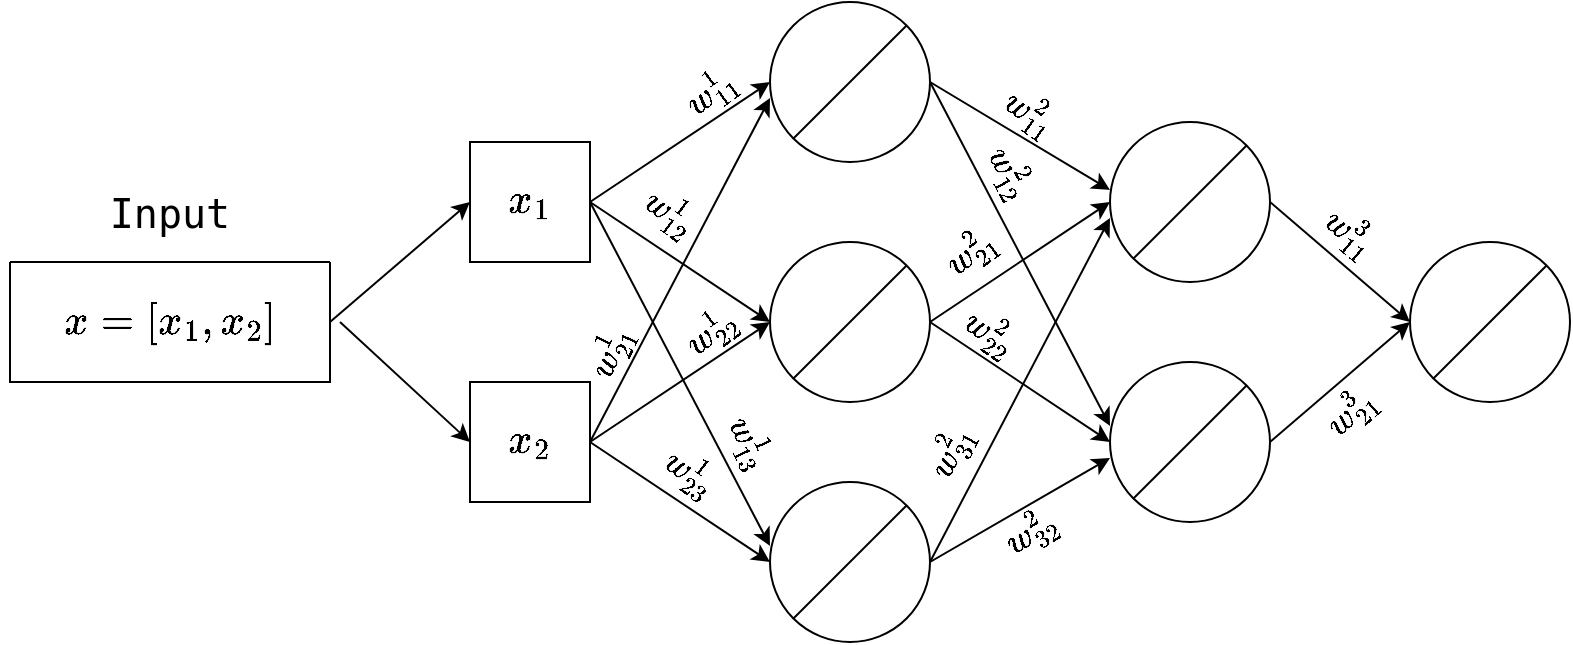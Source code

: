 <mxfile version="20.8.1" type="github"><diagram id="L71-HYiMx5dE4_1I3F0T" name="Sivu-1"><mxGraphModel dx="3474" dy="1407" grid="1" gridSize="10" guides="1" tooltips="1" connect="1" arrows="1" fold="1" page="1" pageScale="1" pageWidth="827" pageHeight="1169" math="1" shadow="0"><root><mxCell id="0"/><mxCell id="1" parent="0"/><mxCell id="unRAUoUYdDuh-6SN-mz_-5" value="" style="ellipse;whiteSpace=wrap;html=1;aspect=fixed;" vertex="1" parent="1"><mxGeometry x="360" y="180" width="80" height="80" as="geometry"/></mxCell><mxCell id="unRAUoUYdDuh-6SN-mz_-6" value="" style="ellipse;whiteSpace=wrap;html=1;aspect=fixed;" vertex="1" parent="1"><mxGeometry x="360" y="420" width="80" height="80" as="geometry"/></mxCell><mxCell id="unRAUoUYdDuh-6SN-mz_-7" value="" style="ellipse;whiteSpace=wrap;html=1;aspect=fixed;" vertex="1" parent="1"><mxGeometry x="360" y="300" width="80" height="80" as="geometry"/></mxCell><mxCell id="unRAUoUYdDuh-6SN-mz_-10" value="" style="endArrow=classic;html=1;rounded=0;exitX=1;exitY=0.5;exitDx=0;exitDy=0;entryX=0;entryY=0.5;entryDx=0;entryDy=0;fontSize=15;" edge="1" parent="1" source="unRAUoUYdDuh-6SN-mz_-35" target="unRAUoUYdDuh-6SN-mz_-7"><mxGeometry width="50" height="50" relative="1" as="geometry"><mxPoint x="280" y="280" as="sourcePoint"/><mxPoint x="360" y="340" as="targetPoint"/></mxGeometry></mxCell><mxCell id="unRAUoUYdDuh-6SN-mz_-11" value="" style="endArrow=classic;html=1;rounded=0;exitX=1;exitY=0.5;exitDx=0;exitDy=0;entryX=0;entryY=0.5;entryDx=0;entryDy=0;fontSize=15;" edge="1" parent="1" source="unRAUoUYdDuh-6SN-mz_-36" target="unRAUoUYdDuh-6SN-mz_-6"><mxGeometry width="50" height="50" relative="1" as="geometry"><mxPoint x="280" y="400" as="sourcePoint"/><mxPoint x="360" y="460" as="targetPoint"/></mxGeometry></mxCell><mxCell id="unRAUoUYdDuh-6SN-mz_-13" value="" style="endArrow=classic;html=1;rounded=0;exitX=1;exitY=0.5;exitDx=0;exitDy=0;entryX=0;entryY=0.4;entryDx=0;entryDy=0;entryPerimeter=0;fontSize=15;" edge="1" parent="1" source="unRAUoUYdDuh-6SN-mz_-35" target="unRAUoUYdDuh-6SN-mz_-6"><mxGeometry width="50" height="50" relative="1" as="geometry"><mxPoint x="280" y="280" as="sourcePoint"/><mxPoint x="360" y="460" as="targetPoint"/></mxGeometry></mxCell><mxCell id="unRAUoUYdDuh-6SN-mz_-18" value="" style="endArrow=classic;html=1;rounded=0;entryX=0;entryY=0.5;entryDx=0;entryDy=0;fontSize=15;exitX=1;exitY=0.5;exitDx=0;exitDy=0;" edge="1" parent="1" source="unRAUoUYdDuh-6SN-mz_-35" target="unRAUoUYdDuh-6SN-mz_-5"><mxGeometry width="50" height="50" relative="1" as="geometry"><mxPoint x="280" y="280" as="sourcePoint"/><mxPoint x="360" y="220" as="targetPoint"/></mxGeometry></mxCell><mxCell id="unRAUoUYdDuh-6SN-mz_-19" value="" style="endArrow=classic;html=1;rounded=0;exitX=1;exitY=0.5;exitDx=0;exitDy=0;entryX=0;entryY=0.6;entryDx=0;entryDy=0;entryPerimeter=0;fontSize=15;" edge="1" parent="1" source="unRAUoUYdDuh-6SN-mz_-36" target="unRAUoUYdDuh-6SN-mz_-5"><mxGeometry width="50" height="50" relative="1" as="geometry"><mxPoint x="280" y="400" as="sourcePoint"/><mxPoint x="350" y="240" as="targetPoint"/></mxGeometry></mxCell><mxCell id="unRAUoUYdDuh-6SN-mz_-20" value="" style="endArrow=classic;html=1;rounded=0;entryX=0;entryY=0.5;entryDx=0;entryDy=0;fontSize=15;exitX=1;exitY=0.5;exitDx=0;exitDy=0;" edge="1" parent="1" source="unRAUoUYdDuh-6SN-mz_-36" target="unRAUoUYdDuh-6SN-mz_-7"><mxGeometry width="50" height="50" relative="1" as="geometry"><mxPoint x="280" y="400" as="sourcePoint"/><mxPoint x="370" y="340" as="targetPoint"/></mxGeometry></mxCell><mxCell id="unRAUoUYdDuh-6SN-mz_-21" value="" style="endArrow=classic;html=1;rounded=0;entryX=0;entryY=0.5;entryDx=0;entryDy=0;exitX=1;exitY=0.5;exitDx=0;exitDy=0;" edge="1" parent="1" source="unRAUoUYdDuh-6SN-mz_-7" target="unRAUoUYdDuh-6SN-mz_-57"><mxGeometry width="50" height="50" relative="1" as="geometry"><mxPoint x="380" y="390" as="sourcePoint"/><mxPoint x="520" y="280" as="targetPoint"/></mxGeometry></mxCell><mxCell id="unRAUoUYdDuh-6SN-mz_-22" value="" style="endArrow=classic;html=1;rounded=0;exitX=1;exitY=0.5;exitDx=0;exitDy=0;entryX=0;entryY=0.425;entryDx=0;entryDy=0;entryPerimeter=0;" edge="1" parent="1" source="unRAUoUYdDuh-6SN-mz_-5" target="unRAUoUYdDuh-6SN-mz_-57"><mxGeometry width="50" height="50" relative="1" as="geometry"><mxPoint x="440" y="220" as="sourcePoint"/><mxPoint x="520" y="271.04" as="targetPoint"/></mxGeometry></mxCell><mxCell id="unRAUoUYdDuh-6SN-mz_-23" value="" style="endArrow=classic;html=1;rounded=0;exitX=1;exitY=0.5;exitDx=0;exitDy=0;entryX=0;entryY=0.6;entryDx=0;entryDy=0;entryPerimeter=0;" edge="1" parent="1" source="unRAUoUYdDuh-6SN-mz_-6" target="unRAUoUYdDuh-6SN-mz_-57"><mxGeometry width="50" height="50" relative="1" as="geometry"><mxPoint x="440" y="460" as="sourcePoint"/><mxPoint x="521.04" y="288" as="targetPoint"/></mxGeometry></mxCell><mxCell id="unRAUoUYdDuh-6SN-mz_-24" value="" style="endArrow=classic;html=1;rounded=0;exitX=1;exitY=0.5;exitDx=0;exitDy=0;entryX=0;entryY=0.4;entryDx=0;entryDy=0;entryPerimeter=0;" edge="1" parent="1" source="unRAUoUYdDuh-6SN-mz_-5" target="unRAUoUYdDuh-6SN-mz_-59"><mxGeometry width="50" height="50" relative="1" as="geometry"><mxPoint x="450" y="180" as="sourcePoint"/><mxPoint x="530" y="180" as="targetPoint"/></mxGeometry></mxCell><mxCell id="unRAUoUYdDuh-6SN-mz_-25" value="" style="swimlane;startSize=0;" vertex="1" parent="1"><mxGeometry x="-20" y="310" width="160" height="60" as="geometry"/></mxCell><mxCell id="unRAUoUYdDuh-6SN-mz_-27" value="$$ x = [ x_1, x_2 ] $$" style="text;html=1;strokeColor=none;fillColor=none;align=center;verticalAlign=middle;whiteSpace=wrap;rounded=0;fontSize=18;" vertex="1" parent="unRAUoUYdDuh-6SN-mz_-25"><mxGeometry x="-5" y="15" width="170" height="30" as="geometry"/></mxCell><mxCell id="unRAUoUYdDuh-6SN-mz_-28" value="" style="endArrow=classic;html=1;rounded=0;fontSize=20;entryX=0;entryY=0.5;entryDx=0;entryDy=0;exitX=1;exitY=0.5;exitDx=0;exitDy=0;" edge="1" parent="1" source="unRAUoUYdDuh-6SN-mz_-25" target="unRAUoUYdDuh-6SN-mz_-31"><mxGeometry width="50" height="50" relative="1" as="geometry"><mxPoint x="130" y="340" as="sourcePoint"/><mxPoint x="200" y="280" as="targetPoint"/></mxGeometry></mxCell><mxCell id="unRAUoUYdDuh-6SN-mz_-29" value="" style="endArrow=classic;html=1;rounded=0;fontSize=20;entryX=0;entryY=0.5;entryDx=0;entryDy=0;exitX=1;exitY=0.5;exitDx=0;exitDy=0;" edge="1" parent="1" source="unRAUoUYdDuh-6SN-mz_-27" target="unRAUoUYdDuh-6SN-mz_-36"><mxGeometry width="50" height="50" relative="1" as="geometry"><mxPoint x="130" y="340" as="sourcePoint"/><mxPoint x="200" y="400" as="targetPoint"/></mxGeometry></mxCell><mxCell id="unRAUoUYdDuh-6SN-mz_-30" value="&lt;pre&gt;Input&lt;/pre&gt;" style="text;html=1;strokeColor=none;fillColor=none;align=center;verticalAlign=middle;whiteSpace=wrap;rounded=0;fontSize=20;" vertex="1" parent="1"><mxGeometry x="30" y="270" width="60" height="30" as="geometry"/></mxCell><mxCell id="unRAUoUYdDuh-6SN-mz_-31" value="" style="whiteSpace=wrap;html=1;aspect=fixed;fontSize=18;" vertex="1" parent="1"><mxGeometry x="210" y="250" width="60" height="60" as="geometry"/></mxCell><mxCell id="unRAUoUYdDuh-6SN-mz_-32" value="" style="whiteSpace=wrap;html=1;aspect=fixed;fontSize=18;" vertex="1" parent="1"><mxGeometry x="210" y="370" width="60" height="60" as="geometry"/></mxCell><mxCell id="unRAUoUYdDuh-6SN-mz_-35" value="&lt;div&gt;$$x_1$$&lt;/div&gt;" style="text;html=1;strokeColor=none;fillColor=none;align=center;verticalAlign=middle;whiteSpace=wrap;rounded=0;fontSize=18;" vertex="1" parent="1"><mxGeometry x="210" y="265" width="60" height="30" as="geometry"/></mxCell><mxCell id="unRAUoUYdDuh-6SN-mz_-36" value="&lt;div&gt;$$x_2$$&lt;/div&gt;" style="text;html=1;strokeColor=none;fillColor=none;align=center;verticalAlign=middle;whiteSpace=wrap;rounded=0;fontSize=18;" vertex="1" parent="1"><mxGeometry x="210" y="385" width="60" height="30" as="geometry"/></mxCell><mxCell id="unRAUoUYdDuh-6SN-mz_-37" value="&lt;div style=&quot;font-size: 15px;&quot;&gt;&lt;sub style=&quot;font-size: 15px;&quot;&gt;$$w^1_{11}$$&lt;/sub&gt;&lt;/div&gt;" style="text;html=1;strokeColor=none;fillColor=none;align=center;verticalAlign=middle;whiteSpace=wrap;rounded=0;fontSize=15;rotation=-36;" vertex="1" parent="1"><mxGeometry x="300" y="210" width="60" height="30" as="geometry"/></mxCell><mxCell id="unRAUoUYdDuh-6SN-mz_-38" value="&lt;div style=&quot;font-size: 15px;&quot;&gt;&lt;div style=&quot;font-size: 15px;&quot;&gt;&lt;sub style=&quot;font-size: 15px;&quot;&gt;$$w^1_{21}$$&lt;/sub&gt;&lt;/div&gt;&lt;/div&gt;" style="text;html=1;strokeColor=none;fillColor=none;align=center;verticalAlign=middle;whiteSpace=wrap;rounded=0;fontSize=15;rotation=-64;" vertex="1" parent="1"><mxGeometry x="250" y="340" width="60" height="30" as="geometry"/></mxCell><mxCell id="unRAUoUYdDuh-6SN-mz_-40" value="&lt;div style=&quot;font-size: 15px;&quot;&gt;&lt;sub style=&quot;font-size: 15px;&quot;&gt;$$w^1_{12}$$&lt;/sub&gt;&lt;/div&gt;" style="text;html=1;strokeColor=none;fillColor=none;align=center;verticalAlign=middle;whiteSpace=wrap;rounded=0;fontSize=15;rotation=37;" vertex="1" parent="1"><mxGeometry x="280" y="270" width="60" height="30" as="geometry"/></mxCell><mxCell id="unRAUoUYdDuh-6SN-mz_-41" value="&lt;div style=&quot;font-size: 15px;&quot;&gt;&lt;sub style=&quot;font-size: 15px;&quot;&gt;$$w^1_{13}$$&lt;/sub&gt;&lt;/div&gt;" style="text;html=1;strokeColor=none;fillColor=none;align=center;verticalAlign=middle;whiteSpace=wrap;rounded=0;fontSize=15;rotation=65;" vertex="1" parent="1"><mxGeometry x="320" y="385" width="60" height="30" as="geometry"/></mxCell><mxCell id="unRAUoUYdDuh-6SN-mz_-42" value="&lt;div style=&quot;font-size: 15px;&quot;&gt;&lt;sub style=&quot;font-size: 15px;&quot;&gt;$$w^1_{23}$$&lt;/sub&gt;&lt;/div&gt;" style="text;html=1;strokeColor=none;fillColor=none;align=center;verticalAlign=middle;whiteSpace=wrap;rounded=0;fontSize=15;rotation=37;" vertex="1" parent="1"><mxGeometry x="290" y="400" width="60" height="30" as="geometry"/></mxCell><mxCell id="unRAUoUYdDuh-6SN-mz_-43" value="&lt;div style=&quot;font-size: 15px;&quot;&gt;&lt;sub style=&quot;font-size: 15px;&quot;&gt;$$w^1_{22}$$&lt;/sub&gt;&lt;/div&gt;" style="text;html=1;strokeColor=none;fillColor=none;align=center;verticalAlign=middle;whiteSpace=wrap;rounded=0;fontSize=15;rotation=-36;" vertex="1" parent="1"><mxGeometry x="300" y="330" width="60" height="30" as="geometry"/></mxCell><mxCell id="unRAUoUYdDuh-6SN-mz_-45" value="&lt;div style=&quot;font-size: 15px;&quot;&gt;&lt;sub style=&quot;font-size: 15px;&quot;&gt;$$w^2_{31}$$&lt;/sub&gt;&lt;/div&gt;" style="text;html=1;strokeColor=none;fillColor=none;align=center;verticalAlign=middle;whiteSpace=wrap;rounded=0;fontSize=15;rotation=-62;" vertex="1" parent="1"><mxGeometry x="420" y="390" width="60" height="30" as="geometry"/></mxCell><mxCell id="unRAUoUYdDuh-6SN-mz_-46" value="&lt;div style=&quot;font-size: 15px;&quot;&gt;&lt;sub style=&quot;font-size: 15px;&quot;&gt;$$w^2_{11}$$&lt;/sub&gt;&lt;/div&gt;" style="text;html=1;strokeColor=none;fillColor=none;align=center;verticalAlign=middle;whiteSpace=wrap;rounded=0;fontSize=15;rotation=35;" vertex="1" parent="1"><mxGeometry x="460" y="220" width="60" height="30" as="geometry"/></mxCell><mxCell id="unRAUoUYdDuh-6SN-mz_-47" value="&lt;div style=&quot;font-size: 15px;&quot;&gt;&lt;sub style=&quot;font-size: 15px;&quot;&gt;$$w^2_{21}$$&lt;/sub&gt;&lt;/div&gt;" style="text;html=1;strokeColor=none;fillColor=none;align=center;verticalAlign=middle;whiteSpace=wrap;rounded=0;fontSize=15;rotation=-36;" vertex="1" parent="1"><mxGeometry x="430" y="290" width="60" height="30" as="geometry"/></mxCell><mxCell id="unRAUoUYdDuh-6SN-mz_-48" value="" style="endArrow=none;html=1;rounded=0;fontSize=15;exitX=0;exitY=1;exitDx=0;exitDy=0;entryX=1;entryY=0;entryDx=0;entryDy=0;" edge="1" parent="1" source="unRAUoUYdDuh-6SN-mz_-5" target="unRAUoUYdDuh-6SN-mz_-5"><mxGeometry width="50" height="50" relative="1" as="geometry"><mxPoint x="375" y="270" as="sourcePoint"/><mxPoint x="425" y="180" as="targetPoint"/></mxGeometry></mxCell><mxCell id="unRAUoUYdDuh-6SN-mz_-49" value="" style="endArrow=none;html=1;rounded=0;fontSize=15;exitX=0;exitY=1;exitDx=0;exitDy=0;entryX=1;entryY=0;entryDx=0;entryDy=0;" edge="1" parent="1" source="unRAUoUYdDuh-6SN-mz_-7" target="unRAUoUYdDuh-6SN-mz_-7"><mxGeometry width="50" height="50" relative="1" as="geometry"><mxPoint x="371.716" y="366.564" as="sourcePoint"/><mxPoint x="428.284" y="309.996" as="targetPoint"/></mxGeometry></mxCell><mxCell id="unRAUoUYdDuh-6SN-mz_-50" value="" style="endArrow=none;html=1;rounded=0;fontSize=15;exitX=0;exitY=1;exitDx=0;exitDy=0;entryX=1;entryY=0;entryDx=0;entryDy=0;" edge="1" parent="1" source="unRAUoUYdDuh-6SN-mz_-6" target="unRAUoUYdDuh-6SN-mz_-6"><mxGeometry width="50" height="50" relative="1" as="geometry"><mxPoint x="369.996" y="488.284" as="sourcePoint"/><mxPoint x="426.564" y="431.716" as="targetPoint"/></mxGeometry></mxCell><mxCell id="unRAUoUYdDuh-6SN-mz_-57" value="" style="ellipse;whiteSpace=wrap;html=1;aspect=fixed;" vertex="1" parent="1"><mxGeometry x="530" y="240" width="80" height="80" as="geometry"/></mxCell><mxCell id="unRAUoUYdDuh-6SN-mz_-58" value="" style="endArrow=none;html=1;rounded=0;fontSize=15;exitX=0;exitY=1;exitDx=0;exitDy=0;entryX=1;entryY=0;entryDx=0;entryDy=0;" edge="1" parent="1" source="unRAUoUYdDuh-6SN-mz_-57" target="unRAUoUYdDuh-6SN-mz_-57"><mxGeometry width="50" height="50" relative="1" as="geometry"><mxPoint x="545" y="330" as="sourcePoint"/><mxPoint x="595" y="240" as="targetPoint"/></mxGeometry></mxCell><mxCell id="unRAUoUYdDuh-6SN-mz_-59" value="" style="ellipse;whiteSpace=wrap;html=1;aspect=fixed;" vertex="1" parent="1"><mxGeometry x="530" y="360" width="80" height="80" as="geometry"/></mxCell><mxCell id="unRAUoUYdDuh-6SN-mz_-60" value="" style="endArrow=none;html=1;rounded=0;fontSize=15;exitX=0;exitY=1;exitDx=0;exitDy=0;entryX=1;entryY=0;entryDx=0;entryDy=0;" edge="1" parent="1" source="unRAUoUYdDuh-6SN-mz_-59" target="unRAUoUYdDuh-6SN-mz_-59"><mxGeometry width="50" height="50" relative="1" as="geometry"><mxPoint x="645" y="510" as="sourcePoint"/><mxPoint x="695" y="420" as="targetPoint"/></mxGeometry></mxCell><mxCell id="unRAUoUYdDuh-6SN-mz_-65" value="" style="endArrow=classic;html=1;rounded=0;fontSize=15;entryX=0;entryY=0.5;entryDx=0;entryDy=0;exitX=1;exitY=0.5;exitDx=0;exitDy=0;" edge="1" parent="1" source="unRAUoUYdDuh-6SN-mz_-7" target="unRAUoUYdDuh-6SN-mz_-59"><mxGeometry width="50" height="50" relative="1" as="geometry"><mxPoint x="330" y="370" as="sourcePoint"/><mxPoint x="510" y="420" as="targetPoint"/></mxGeometry></mxCell><mxCell id="unRAUoUYdDuh-6SN-mz_-67" value="" style="endArrow=classic;html=1;rounded=0;fontSize=15;entryX=0;entryY=0.6;entryDx=0;entryDy=0;entryPerimeter=0;exitX=1;exitY=0.5;exitDx=0;exitDy=0;" edge="1" parent="1" source="unRAUoUYdDuh-6SN-mz_-6" target="unRAUoUYdDuh-6SN-mz_-59"><mxGeometry width="50" height="50" relative="1" as="geometry"><mxPoint x="330" y="370" as="sourcePoint"/><mxPoint x="380" y="320" as="targetPoint"/></mxGeometry></mxCell><mxCell id="unRAUoUYdDuh-6SN-mz_-68" value="&lt;div style=&quot;font-size: 15px;&quot;&gt;&lt;sub style=&quot;font-size: 15px;&quot;&gt;$$w^2_{32}$$&lt;/sub&gt;&lt;/div&gt;" style="text;html=1;strokeColor=none;fillColor=none;align=center;verticalAlign=middle;whiteSpace=wrap;rounded=0;fontSize=15;rotation=-30;" vertex="1" parent="1"><mxGeometry x="460" y="430" width="60" height="30" as="geometry"/></mxCell><mxCell id="unRAUoUYdDuh-6SN-mz_-69" value="&lt;div style=&quot;font-size: 15px;&quot;&gt;&lt;sub style=&quot;font-size: 15px;&quot;&gt;$$w^2_{12}$$&lt;/sub&gt;&lt;/div&gt;" style="text;html=1;strokeColor=none;fillColor=none;align=center;verticalAlign=middle;whiteSpace=wrap;rounded=0;fontSize=15;rotation=62;" vertex="1" parent="1"><mxGeometry x="450" y="250" width="60" height="30" as="geometry"/></mxCell><mxCell id="unRAUoUYdDuh-6SN-mz_-70" value="&lt;div style=&quot;font-size: 15px;&quot;&gt;&lt;sub style=&quot;font-size: 15px;&quot;&gt;$$w^2_{22}$$&lt;/sub&gt;&lt;/div&gt;" style="text;html=1;strokeColor=none;fillColor=none;align=center;verticalAlign=middle;whiteSpace=wrap;rounded=0;fontSize=15;rotation=35;" vertex="1" parent="1"><mxGeometry x="440" y="330" width="60" height="30" as="geometry"/></mxCell><mxCell id="unRAUoUYdDuh-6SN-mz_-72" value="" style="ellipse;whiteSpace=wrap;html=1;aspect=fixed;" vertex="1" parent="1"><mxGeometry x="680" y="300" width="80" height="80" as="geometry"/></mxCell><mxCell id="unRAUoUYdDuh-6SN-mz_-73" value="" style="endArrow=none;html=1;rounded=0;fontSize=15;exitX=0;exitY=1;exitDx=0;exitDy=0;entryX=1;entryY=0;entryDx=0;entryDy=0;" edge="1" parent="1" source="unRAUoUYdDuh-6SN-mz_-72" target="unRAUoUYdDuh-6SN-mz_-72"><mxGeometry width="50" height="50" relative="1" as="geometry"><mxPoint x="795" y="450" as="sourcePoint"/><mxPoint x="845" y="360" as="targetPoint"/></mxGeometry></mxCell><mxCell id="unRAUoUYdDuh-6SN-mz_-74" value="" style="endArrow=classic;html=1;rounded=0;fontSize=15;entryX=0;entryY=0.5;entryDx=0;entryDy=0;exitX=1;exitY=0.5;exitDx=0;exitDy=0;" edge="1" parent="1" source="unRAUoUYdDuh-6SN-mz_-57" target="unRAUoUYdDuh-6SN-mz_-72"><mxGeometry width="50" height="50" relative="1" as="geometry"><mxPoint x="500" y="370" as="sourcePoint"/><mxPoint x="550" y="320" as="targetPoint"/></mxGeometry></mxCell><mxCell id="unRAUoUYdDuh-6SN-mz_-75" value="" style="endArrow=classic;html=1;rounded=0;fontSize=15;entryX=0;entryY=0.5;entryDx=0;entryDy=0;exitX=1;exitY=0.5;exitDx=0;exitDy=0;" edge="1" parent="1" source="unRAUoUYdDuh-6SN-mz_-59" target="unRAUoUYdDuh-6SN-mz_-72"><mxGeometry width="50" height="50" relative="1" as="geometry"><mxPoint x="500" y="370" as="sourcePoint"/><mxPoint x="550" y="320" as="targetPoint"/></mxGeometry></mxCell><mxCell id="unRAUoUYdDuh-6SN-mz_-76" value="&lt;div style=&quot;font-size: 15px;&quot;&gt;&lt;sub style=&quot;font-size: 15px;&quot;&gt;$$w^3_{11}$$&lt;/sub&gt;&lt;/div&gt;" style="text;html=1;strokeColor=none;fillColor=none;align=center;verticalAlign=middle;whiteSpace=wrap;rounded=0;fontSize=15;rotation=40;" vertex="1" parent="1"><mxGeometry x="620" y="280" width="60" height="30" as="geometry"/></mxCell><mxCell id="unRAUoUYdDuh-6SN-mz_-77" value="&lt;div style=&quot;font-size: 15px;&quot;&gt;&lt;sub style=&quot;font-size: 15px;&quot;&gt;$$w^3_{21}$$&lt;/sub&gt;&lt;/div&gt;" style="text;html=1;strokeColor=none;fillColor=none;align=center;verticalAlign=middle;whiteSpace=wrap;rounded=0;fontSize=15;rotation=-41;" vertex="1" parent="1"><mxGeometry x="620" y="370" width="60" height="30" as="geometry"/></mxCell></root></mxGraphModel></diagram></mxfile>